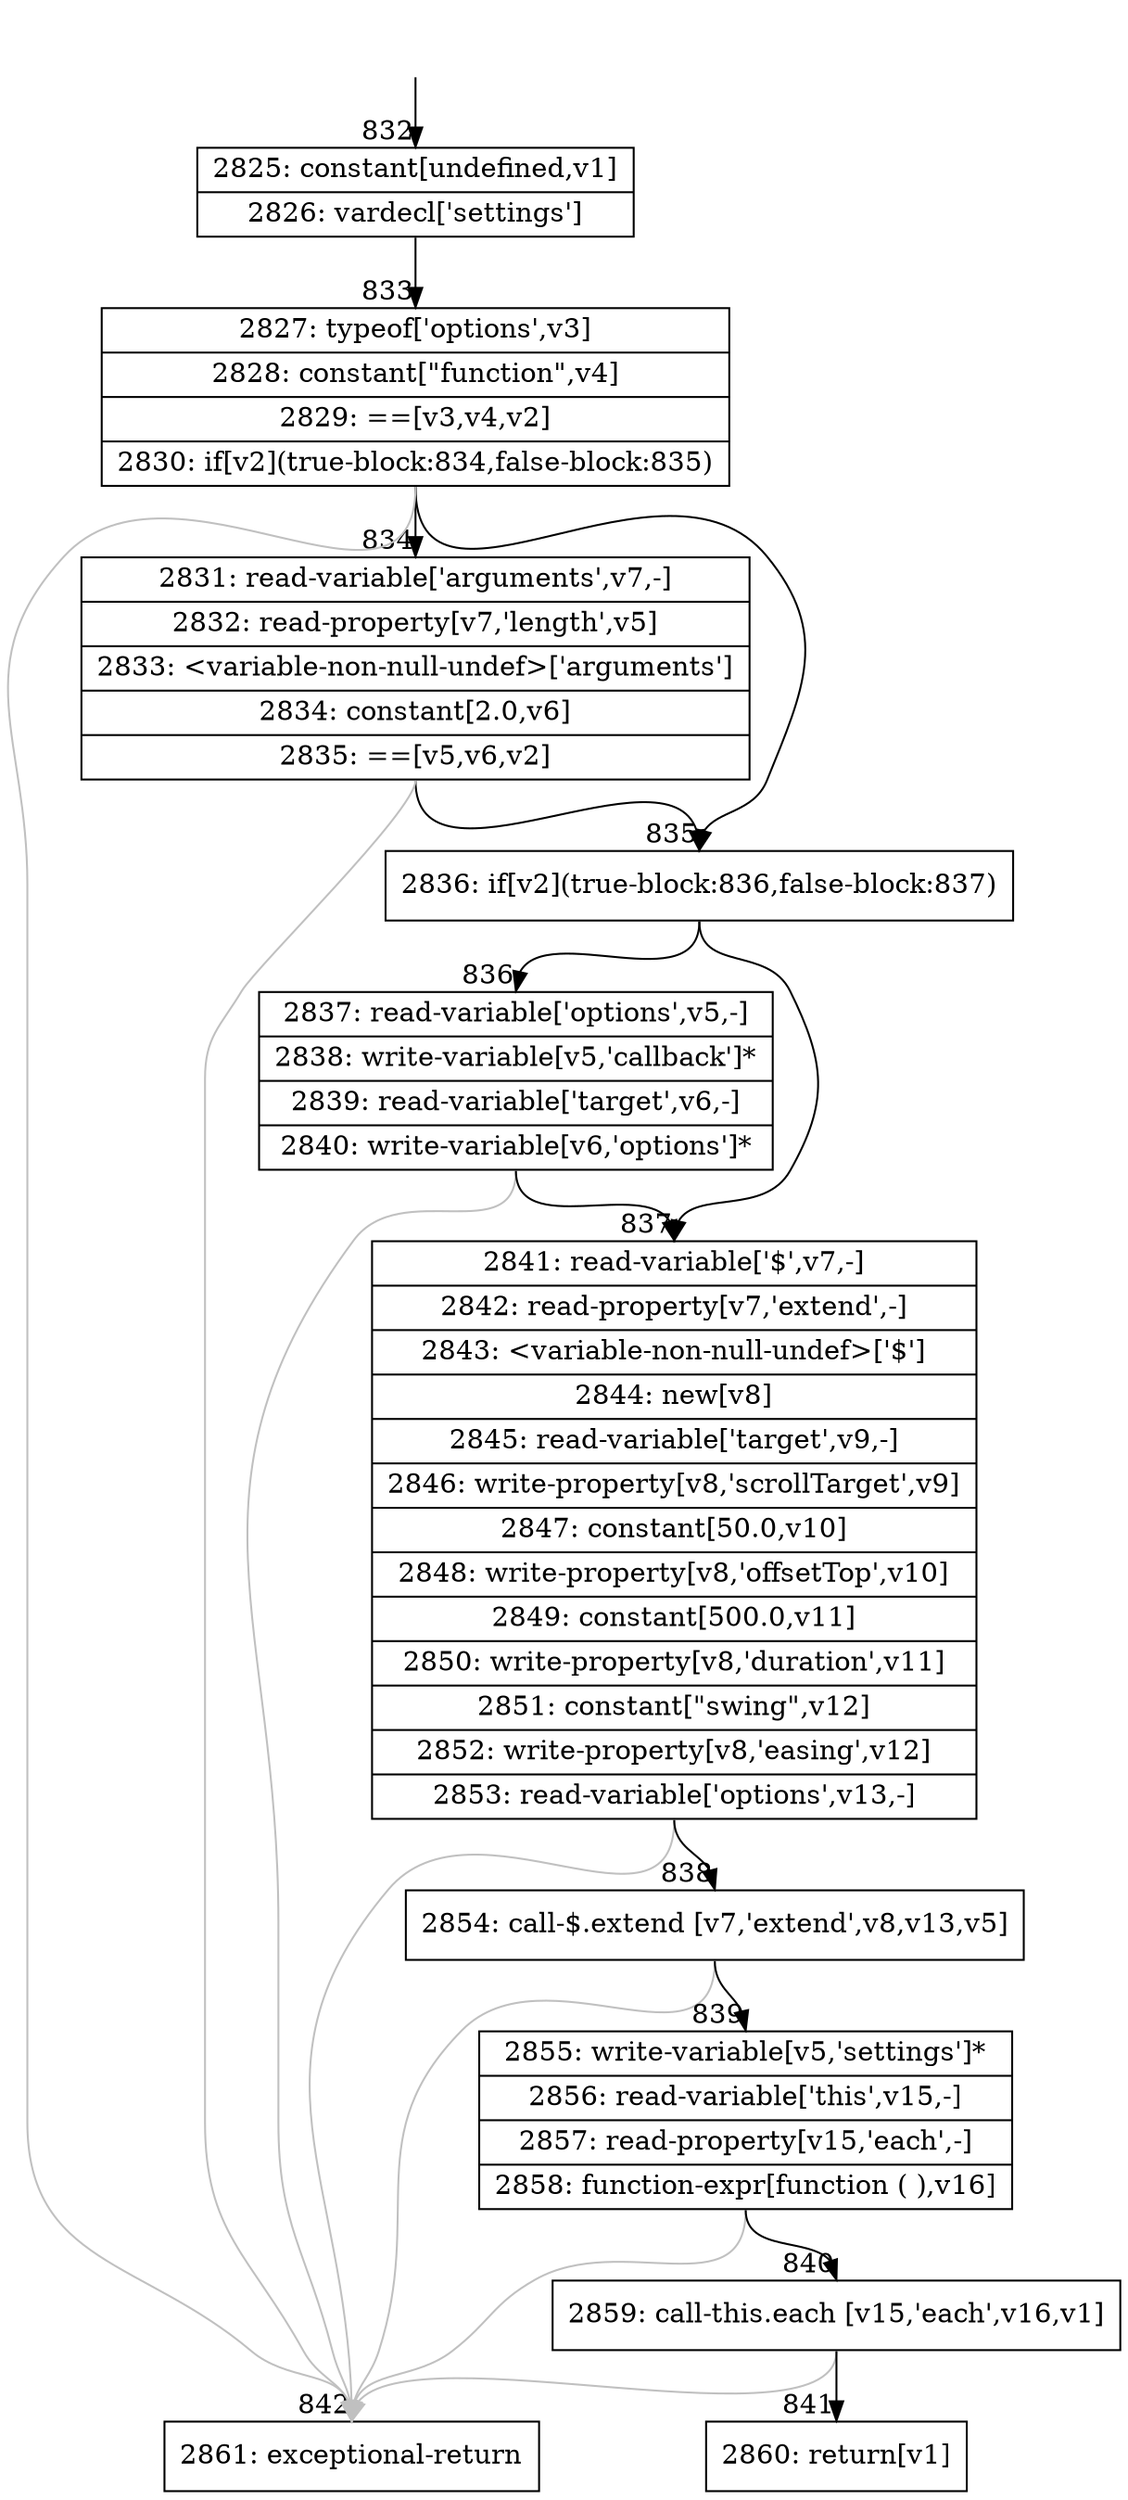 digraph {
rankdir="TD"
BB_entry55[shape=none,label=""];
BB_entry55 -> BB832 [tailport=s, headport=n, headlabel="    832"]
BB832 [shape=record label="{2825: constant[undefined,v1]|2826: vardecl['settings']}" ] 
BB832 -> BB833 [tailport=s, headport=n, headlabel="      833"]
BB833 [shape=record label="{2827: typeof['options',v3]|2828: constant[\"function\",v4]|2829: ==[v3,v4,v2]|2830: if[v2](true-block:834,false-block:835)}" ] 
BB833 -> BB835 [tailport=s, headport=n, headlabel="      835"]
BB833 -> BB834 [tailport=s, headport=n, headlabel="      834"]
BB833 -> BB842 [tailport=s, headport=n, color=gray, headlabel="      842"]
BB834 [shape=record label="{2831: read-variable['arguments',v7,-]|2832: read-property[v7,'length',v5]|2833: \<variable-non-null-undef\>['arguments']|2834: constant[2.0,v6]|2835: ==[v5,v6,v2]}" ] 
BB834 -> BB835 [tailport=s, headport=n]
BB834 -> BB842 [tailport=s, headport=n, color=gray]
BB835 [shape=record label="{2836: if[v2](true-block:836,false-block:837)}" ] 
BB835 -> BB836 [tailport=s, headport=n, headlabel="      836"]
BB835 -> BB837 [tailport=s, headport=n, headlabel="      837"]
BB836 [shape=record label="{2837: read-variable['options',v5,-]|2838: write-variable[v5,'callback']*|2839: read-variable['target',v6,-]|2840: write-variable[v6,'options']*}" ] 
BB836 -> BB837 [tailport=s, headport=n]
BB836 -> BB842 [tailport=s, headport=n, color=gray]
BB837 [shape=record label="{2841: read-variable['$',v7,-]|2842: read-property[v7,'extend',-]|2843: \<variable-non-null-undef\>['$']|2844: new[v8]|2845: read-variable['target',v9,-]|2846: write-property[v8,'scrollTarget',v9]|2847: constant[50.0,v10]|2848: write-property[v8,'offsetTop',v10]|2849: constant[500.0,v11]|2850: write-property[v8,'duration',v11]|2851: constant[\"swing\",v12]|2852: write-property[v8,'easing',v12]|2853: read-variable['options',v13,-]}" ] 
BB837 -> BB838 [tailport=s, headport=n, headlabel="      838"]
BB837 -> BB842 [tailport=s, headport=n, color=gray]
BB838 [shape=record label="{2854: call-$.extend [v7,'extend',v8,v13,v5]}" ] 
BB838 -> BB839 [tailport=s, headport=n, headlabel="      839"]
BB838 -> BB842 [tailport=s, headport=n, color=gray]
BB839 [shape=record label="{2855: write-variable[v5,'settings']*|2856: read-variable['this',v15,-]|2857: read-property[v15,'each',-]|2858: function-expr[function ( ),v16]}" ] 
BB839 -> BB840 [tailport=s, headport=n, headlabel="      840"]
BB839 -> BB842 [tailport=s, headport=n, color=gray]
BB840 [shape=record label="{2859: call-this.each [v15,'each',v16,v1]}" ] 
BB840 -> BB841 [tailport=s, headport=n, headlabel="      841"]
BB840 -> BB842 [tailport=s, headport=n, color=gray]
BB841 [shape=record label="{2860: return[v1]}" ] 
BB842 [shape=record label="{2861: exceptional-return}" ] 
//#$~ 715
}
